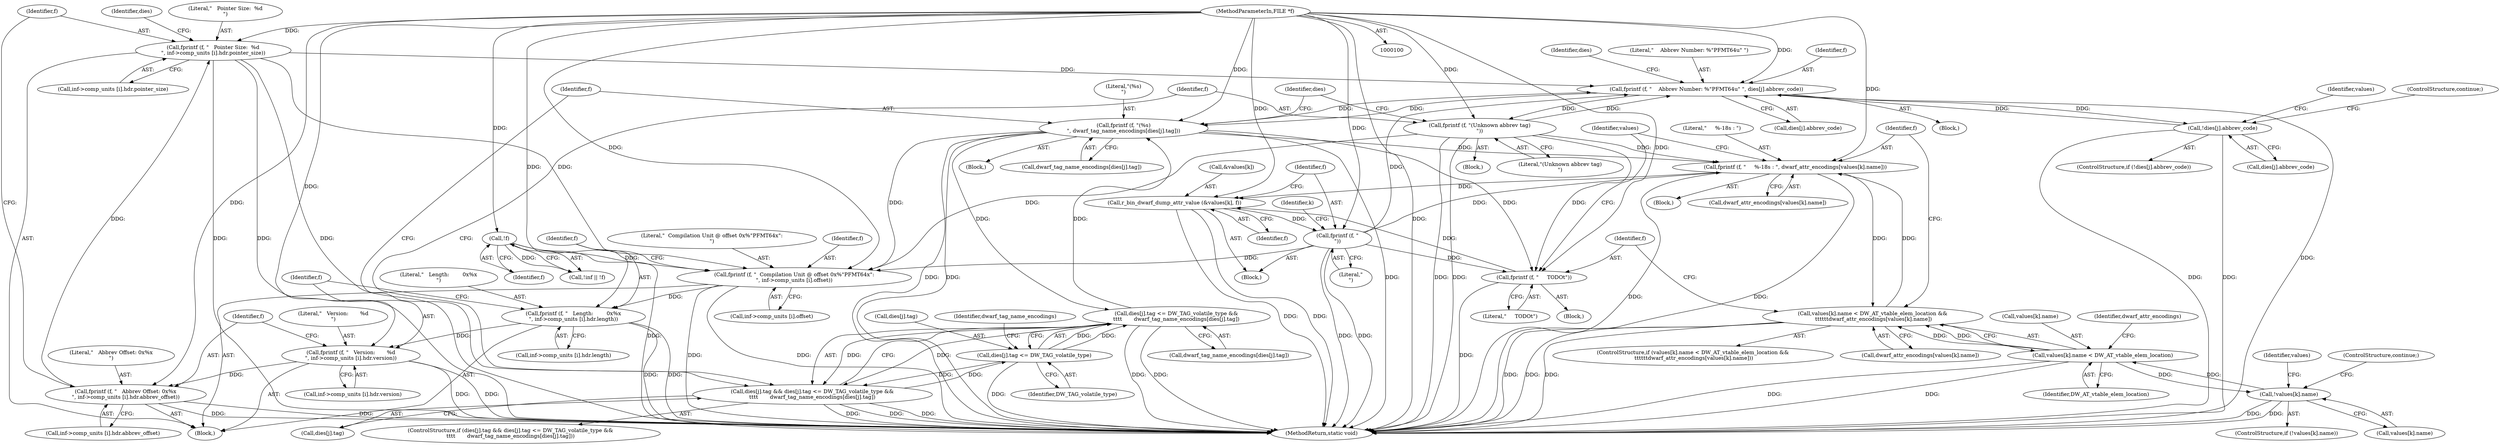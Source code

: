 digraph "0_radare2_2ca9ab45891b6ae8e32b6c28c81eebca059cbe5d@API" {
"1000175" [label="(Call,fprintf (f, \"   Pointer Size:  %d\n\", inf->comp_units [i].hdr.pointer_size))"];
"1000163" [label="(Call,fprintf (f, \"   Abbrev Offset: 0x%x\n\", inf->comp_units [i].hdr.abbrev_offset))"];
"1000151" [label="(Call,fprintf (f, \"   Version:       %d\n\", inf->comp_units [i].hdr.version))"];
"1000139" [label="(Call,fprintf (f, \"   Length:        0x%x\n\", inf->comp_units [i].hdr.length))"];
"1000129" [label="(Call,fprintf (f, \"  Compilation Unit @ offset 0x%\"PFMT64x\":\n\", inf->comp_units [i].offset))"];
"1000335" [label="(Call,fprintf (f, \"\n\"))"];
"1000329" [label="(Call,r_bin_dwarf_dump_attr_value (&values[k], f))"];
"1000314" [label="(Call,fprintf (f, \"     %-18s : \", dwarf_attr_encodings[values[k].name]))"];
"1000243" [label="(Call,fprintf (f, \"(%s)\n\", dwarf_tag_name_encodings[dies[j].tag]))"];
"1000212" [label="(Call,fprintf (f, \"    Abbrev Number: %\"PFMT64u\" \", dies[j].abbrev_code))"];
"1000175" [label="(Call,fprintf (f, \"   Pointer Size:  %d\n\", inf->comp_units [i].hdr.pointer_size))"];
"1000101" [label="(MethodParameterIn,FILE *f)"];
"1000255" [label="(Call,fprintf (f, \"(Unknown abbrev tag)\n\"))"];
"1000259" [label="(Call,!dies[j].abbrev_code)"];
"1000227" [label="(Call,dies[j].tag <= DW_TAG_volatile_type &&\n\t\t\t\t       dwarf_tag_name_encodings[dies[j].tag])"];
"1000228" [label="(Call,dies[j].tag <= DW_TAG_volatile_type)"];
"1000221" [label="(Call,dies[j].tag && dies[j].tag <= DW_TAG_volatile_type &&\n\t\t\t\t       dwarf_tag_name_encodings[dies[j].tag])"];
"1000298" [label="(Call,values[k].name < DW_AT_vtable_elem_location &&\n \t\t\t\t\t\tdwarf_attr_encodings[values[k].name])"];
"1000299" [label="(Call,values[k].name < DW_AT_vtable_elem_location)"];
"1000289" [label="(Call,!values[k].name)"];
"1000326" [label="(Call,fprintf (f, \"     TODO\t\"))"];
"1000113" [label="(Call,!f)"];
"1000227" [label="(Call,dies[j].tag <= DW_TAG_volatile_type &&\n\t\t\t\t       dwarf_tag_name_encodings[dies[j].tag])"];
"1000307" [label="(Identifier,dwarf_attr_encodings)"];
"1000141" [label="(Literal,\"   Length:        0x%x\n\")"];
"1000129" [label="(Call,fprintf (f, \"  Compilation Unit @ offset 0x%\"PFMT64x\":\n\", inf->comp_units [i].offset))"];
"1000287" [label="(Block,)"];
"1000330" [label="(Call,&values[k])"];
"1000165" [label="(Literal,\"   Abbrev Offset: 0x%x\n\")"];
"1000327" [label="(Identifier,f)"];
"1000152" [label="(Identifier,f)"];
"1000254" [label="(Block,)"];
"1000302" [label="(Identifier,values)"];
"1000243" [label="(Call,fprintf (f, \"(%s)\n\", dwarf_tag_name_encodings[dies[j].tag]))"];
"1000300" [label="(Call,values[k].name)"];
"1000212" [label="(Call,fprintf (f, \"    Abbrev Number: %\"PFMT64u\" \", dies[j].abbrev_code))"];
"1000296" [label="(ControlStructure,continue;)"];
"1000139" [label="(Call,fprintf (f, \"   Length:        0x%x\n\", inf->comp_units [i].hdr.length))"];
"1000242" [label="(Block,)"];
"1000262" [label="(Identifier,dies)"];
"1000255" [label="(Call,fprintf (f, \"(Unknown abbrev tag)\n\"))"];
"1000335" [label="(Call,fprintf (f, \"\n\"))"];
"1000336" [label="(Identifier,f)"];
"1000260" [label="(Call,dies[j].abbrev_code)"];
"1000297" [label="(ControlStructure,if (values[k].name < DW_AT_vtable_elem_location &&\n \t\t\t\t\t\tdwarf_attr_encodings[values[k].name]))"];
"1000188" [label="(Identifier,dies)"];
"1000221" [label="(Call,dies[j].tag && dies[j].tag <= DW_TAG_volatile_type &&\n\t\t\t\t       dwarf_tag_name_encodings[dies[j].tag])"];
"1000338" [label="(MethodReturn,static void)"];
"1000328" [label="(Literal,\"     TODO\t\")"];
"1000326" [label="(Call,fprintf (f, \"     TODO\t\"))"];
"1000314" [label="(Call,fprintf (f, \"     %-18s : \", dwarf_attr_encodings[values[k].name]))"];
"1000140" [label="(Identifier,f)"];
"1000154" [label="(Call,inf->comp_units [i].hdr.version)"];
"1000215" [label="(Call,dies[j].abbrev_code)"];
"1000244" [label="(Identifier,f)"];
"1000234" [label="(Identifier,DW_TAG_volatile_type)"];
"1000288" [label="(ControlStructure,if (!values[k].name))"];
"1000214" [label="(Literal,\"    Abbrev Number: %\"PFMT64u\" \")"];
"1000176" [label="(Identifier,f)"];
"1000258" [label="(ControlStructure,if (!dies[j].abbrev_code))"];
"1000268" [label="(Identifier,values)"];
"1000213" [label="(Identifier,f)"];
"1000306" [label="(Call,dwarf_attr_encodings[values[k].name])"];
"1000224" [label="(Identifier,dies)"];
"1000175" [label="(Call,fprintf (f, \"   Pointer Size:  %d\n\", inf->comp_units [i].hdr.pointer_size))"];
"1000178" [label="(Call,inf->comp_units [i].hdr.pointer_size)"];
"1000266" [label="(ControlStructure,continue;)"];
"1000228" [label="(Call,dies[j].tag <= DW_TAG_volatile_type)"];
"1000286" [label="(Identifier,k)"];
"1000166" [label="(Call,inf->comp_units [i].hdr.abbrev_offset)"];
"1000337" [label="(Literal,\"\n\")"];
"1000128" [label="(Block,)"];
"1000222" [label="(Call,dies[j].tag)"];
"1000299" [label="(Call,values[k].name < DW_AT_vtable_elem_location)"];
"1000113" [label="(Call,!f)"];
"1000259" [label="(Call,!dies[j].abbrev_code)"];
"1000315" [label="(Identifier,f)"];
"1000236" [label="(Identifier,dwarf_tag_name_encodings)"];
"1000235" [label="(Call,dwarf_tag_name_encodings[dies[j].tag])"];
"1000290" [label="(Call,values[k].name)"];
"1000334" [label="(Identifier,f)"];
"1000316" [label="(Literal,\"     %-18s : \")"];
"1000305" [label="(Identifier,DW_AT_vtable_elem_location)"];
"1000289" [label="(Call,!values[k].name)"];
"1000151" [label="(Call,fprintf (f, \"   Version:       %d\n\", inf->comp_units [i].hdr.version))"];
"1000153" [label="(Literal,\"   Version:       %d\n\")"];
"1000164" [label="(Identifier,f)"];
"1000229" [label="(Call,dies[j].tag)"];
"1000332" [label="(Identifier,values)"];
"1000177" [label="(Literal,\"   Pointer Size:  %d\n\")"];
"1000257" [label="(Literal,\"(Unknown abbrev tag)\n\")"];
"1000245" [label="(Literal,\"(%s)\n\")"];
"1000131" [label="(Literal,\"  Compilation Unit @ offset 0x%\"PFMT64x\":\n\")"];
"1000132" [label="(Call,inf->comp_units [i].offset)"];
"1000298" [label="(Call,values[k].name < DW_AT_vtable_elem_location &&\n \t\t\t\t\t\tdwarf_attr_encodings[values[k].name])"];
"1000256" [label="(Identifier,f)"];
"1000246" [label="(Call,dwarf_tag_name_encodings[dies[j].tag])"];
"1000142" [label="(Call,inf->comp_units [i].hdr.length)"];
"1000325" [label="(Block,)"];
"1000130" [label="(Identifier,f)"];
"1000211" [label="(Block,)"];
"1000317" [label="(Call,dwarf_attr_encodings[values[k].name])"];
"1000329" [label="(Call,r_bin_dwarf_dump_attr_value (&values[k], f))"];
"1000101" [label="(MethodParameterIn,FILE *f)"];
"1000114" [label="(Identifier,f)"];
"1000163" [label="(Call,fprintf (f, \"   Abbrev Offset: 0x%x\n\", inf->comp_units [i].hdr.abbrev_offset))"];
"1000313" [label="(Block,)"];
"1000220" [label="(ControlStructure,if (dies[j].tag && dies[j].tag <= DW_TAG_volatile_type &&\n\t\t\t\t       dwarf_tag_name_encodings[dies[j].tag]))"];
"1000110" [label="(Call,!inf || !f)"];
"1000175" -> "1000128"  [label="AST: "];
"1000175" -> "1000178"  [label="CFG: "];
"1000176" -> "1000175"  [label="AST: "];
"1000177" -> "1000175"  [label="AST: "];
"1000178" -> "1000175"  [label="AST: "];
"1000188" -> "1000175"  [label="CFG: "];
"1000175" -> "1000338"  [label="DDG: "];
"1000175" -> "1000338"  [label="DDG: "];
"1000175" -> "1000338"  [label="DDG: "];
"1000175" -> "1000129"  [label="DDG: "];
"1000163" -> "1000175"  [label="DDG: "];
"1000101" -> "1000175"  [label="DDG: "];
"1000175" -> "1000212"  [label="DDG: "];
"1000163" -> "1000128"  [label="AST: "];
"1000163" -> "1000166"  [label="CFG: "];
"1000164" -> "1000163"  [label="AST: "];
"1000165" -> "1000163"  [label="AST: "];
"1000166" -> "1000163"  [label="AST: "];
"1000176" -> "1000163"  [label="CFG: "];
"1000163" -> "1000338"  [label="DDG: "];
"1000163" -> "1000338"  [label="DDG: "];
"1000151" -> "1000163"  [label="DDG: "];
"1000101" -> "1000163"  [label="DDG: "];
"1000151" -> "1000128"  [label="AST: "];
"1000151" -> "1000154"  [label="CFG: "];
"1000152" -> "1000151"  [label="AST: "];
"1000153" -> "1000151"  [label="AST: "];
"1000154" -> "1000151"  [label="AST: "];
"1000164" -> "1000151"  [label="CFG: "];
"1000151" -> "1000338"  [label="DDG: "];
"1000151" -> "1000338"  [label="DDG: "];
"1000139" -> "1000151"  [label="DDG: "];
"1000101" -> "1000151"  [label="DDG: "];
"1000139" -> "1000128"  [label="AST: "];
"1000139" -> "1000142"  [label="CFG: "];
"1000140" -> "1000139"  [label="AST: "];
"1000141" -> "1000139"  [label="AST: "];
"1000142" -> "1000139"  [label="AST: "];
"1000152" -> "1000139"  [label="CFG: "];
"1000139" -> "1000338"  [label="DDG: "];
"1000139" -> "1000338"  [label="DDG: "];
"1000129" -> "1000139"  [label="DDG: "];
"1000101" -> "1000139"  [label="DDG: "];
"1000129" -> "1000128"  [label="AST: "];
"1000129" -> "1000132"  [label="CFG: "];
"1000130" -> "1000129"  [label="AST: "];
"1000131" -> "1000129"  [label="AST: "];
"1000132" -> "1000129"  [label="AST: "];
"1000140" -> "1000129"  [label="CFG: "];
"1000129" -> "1000338"  [label="DDG: "];
"1000129" -> "1000338"  [label="DDG: "];
"1000335" -> "1000129"  [label="DDG: "];
"1000113" -> "1000129"  [label="DDG: "];
"1000243" -> "1000129"  [label="DDG: "];
"1000255" -> "1000129"  [label="DDG: "];
"1000101" -> "1000129"  [label="DDG: "];
"1000335" -> "1000287"  [label="AST: "];
"1000335" -> "1000337"  [label="CFG: "];
"1000336" -> "1000335"  [label="AST: "];
"1000337" -> "1000335"  [label="AST: "];
"1000286" -> "1000335"  [label="CFG: "];
"1000335" -> "1000338"  [label="DDG: "];
"1000335" -> "1000338"  [label="DDG: "];
"1000335" -> "1000212"  [label="DDG: "];
"1000335" -> "1000314"  [label="DDG: "];
"1000335" -> "1000326"  [label="DDG: "];
"1000329" -> "1000335"  [label="DDG: "];
"1000101" -> "1000335"  [label="DDG: "];
"1000329" -> "1000287"  [label="AST: "];
"1000329" -> "1000334"  [label="CFG: "];
"1000330" -> "1000329"  [label="AST: "];
"1000334" -> "1000329"  [label="AST: "];
"1000336" -> "1000329"  [label="CFG: "];
"1000329" -> "1000338"  [label="DDG: "];
"1000329" -> "1000338"  [label="DDG: "];
"1000314" -> "1000329"  [label="DDG: "];
"1000326" -> "1000329"  [label="DDG: "];
"1000101" -> "1000329"  [label="DDG: "];
"1000314" -> "1000313"  [label="AST: "];
"1000314" -> "1000317"  [label="CFG: "];
"1000315" -> "1000314"  [label="AST: "];
"1000316" -> "1000314"  [label="AST: "];
"1000317" -> "1000314"  [label="AST: "];
"1000332" -> "1000314"  [label="CFG: "];
"1000314" -> "1000338"  [label="DDG: "];
"1000314" -> "1000338"  [label="DDG: "];
"1000314" -> "1000298"  [label="DDG: "];
"1000243" -> "1000314"  [label="DDG: "];
"1000255" -> "1000314"  [label="DDG: "];
"1000101" -> "1000314"  [label="DDG: "];
"1000298" -> "1000314"  [label="DDG: "];
"1000243" -> "1000242"  [label="AST: "];
"1000243" -> "1000246"  [label="CFG: "];
"1000244" -> "1000243"  [label="AST: "];
"1000245" -> "1000243"  [label="AST: "];
"1000246" -> "1000243"  [label="AST: "];
"1000262" -> "1000243"  [label="CFG: "];
"1000243" -> "1000338"  [label="DDG: "];
"1000243" -> "1000338"  [label="DDG: "];
"1000243" -> "1000338"  [label="DDG: "];
"1000243" -> "1000212"  [label="DDG: "];
"1000243" -> "1000227"  [label="DDG: "];
"1000212" -> "1000243"  [label="DDG: "];
"1000101" -> "1000243"  [label="DDG: "];
"1000227" -> "1000243"  [label="DDG: "];
"1000243" -> "1000326"  [label="DDG: "];
"1000212" -> "1000211"  [label="AST: "];
"1000212" -> "1000215"  [label="CFG: "];
"1000213" -> "1000212"  [label="AST: "];
"1000214" -> "1000212"  [label="AST: "];
"1000215" -> "1000212"  [label="AST: "];
"1000224" -> "1000212"  [label="CFG: "];
"1000212" -> "1000338"  [label="DDG: "];
"1000255" -> "1000212"  [label="DDG: "];
"1000101" -> "1000212"  [label="DDG: "];
"1000259" -> "1000212"  [label="DDG: "];
"1000212" -> "1000255"  [label="DDG: "];
"1000212" -> "1000259"  [label="DDG: "];
"1000101" -> "1000100"  [label="AST: "];
"1000101" -> "1000338"  [label="DDG: "];
"1000101" -> "1000113"  [label="DDG: "];
"1000101" -> "1000255"  [label="DDG: "];
"1000101" -> "1000326"  [label="DDG: "];
"1000255" -> "1000254"  [label="AST: "];
"1000255" -> "1000257"  [label="CFG: "];
"1000256" -> "1000255"  [label="AST: "];
"1000257" -> "1000255"  [label="AST: "];
"1000262" -> "1000255"  [label="CFG: "];
"1000255" -> "1000338"  [label="DDG: "];
"1000255" -> "1000338"  [label="DDG: "];
"1000255" -> "1000326"  [label="DDG: "];
"1000259" -> "1000258"  [label="AST: "];
"1000259" -> "1000260"  [label="CFG: "];
"1000260" -> "1000259"  [label="AST: "];
"1000266" -> "1000259"  [label="CFG: "];
"1000268" -> "1000259"  [label="CFG: "];
"1000259" -> "1000338"  [label="DDG: "];
"1000259" -> "1000338"  [label="DDG: "];
"1000227" -> "1000221"  [label="AST: "];
"1000227" -> "1000228"  [label="CFG: "];
"1000227" -> "1000235"  [label="CFG: "];
"1000228" -> "1000227"  [label="AST: "];
"1000235" -> "1000227"  [label="AST: "];
"1000221" -> "1000227"  [label="CFG: "];
"1000227" -> "1000338"  [label="DDG: "];
"1000227" -> "1000338"  [label="DDG: "];
"1000227" -> "1000221"  [label="DDG: "];
"1000227" -> "1000221"  [label="DDG: "];
"1000228" -> "1000227"  [label="DDG: "];
"1000228" -> "1000227"  [label="DDG: "];
"1000228" -> "1000234"  [label="CFG: "];
"1000229" -> "1000228"  [label="AST: "];
"1000234" -> "1000228"  [label="AST: "];
"1000236" -> "1000228"  [label="CFG: "];
"1000228" -> "1000338"  [label="DDG: "];
"1000228" -> "1000221"  [label="DDG: "];
"1000221" -> "1000228"  [label="DDG: "];
"1000221" -> "1000220"  [label="AST: "];
"1000221" -> "1000222"  [label="CFG: "];
"1000222" -> "1000221"  [label="AST: "];
"1000244" -> "1000221"  [label="CFG: "];
"1000256" -> "1000221"  [label="CFG: "];
"1000221" -> "1000338"  [label="DDG: "];
"1000221" -> "1000338"  [label="DDG: "];
"1000221" -> "1000338"  [label="DDG: "];
"1000298" -> "1000297"  [label="AST: "];
"1000298" -> "1000299"  [label="CFG: "];
"1000298" -> "1000306"  [label="CFG: "];
"1000299" -> "1000298"  [label="AST: "];
"1000306" -> "1000298"  [label="AST: "];
"1000315" -> "1000298"  [label="CFG: "];
"1000327" -> "1000298"  [label="CFG: "];
"1000298" -> "1000338"  [label="DDG: "];
"1000298" -> "1000338"  [label="DDG: "];
"1000298" -> "1000338"  [label="DDG: "];
"1000299" -> "1000298"  [label="DDG: "];
"1000299" -> "1000298"  [label="DDG: "];
"1000299" -> "1000305"  [label="CFG: "];
"1000300" -> "1000299"  [label="AST: "];
"1000305" -> "1000299"  [label="AST: "];
"1000307" -> "1000299"  [label="CFG: "];
"1000299" -> "1000338"  [label="DDG: "];
"1000299" -> "1000338"  [label="DDG: "];
"1000299" -> "1000289"  [label="DDG: "];
"1000289" -> "1000299"  [label="DDG: "];
"1000289" -> "1000288"  [label="AST: "];
"1000289" -> "1000290"  [label="CFG: "];
"1000290" -> "1000289"  [label="AST: "];
"1000296" -> "1000289"  [label="CFG: "];
"1000302" -> "1000289"  [label="CFG: "];
"1000289" -> "1000338"  [label="DDG: "];
"1000289" -> "1000338"  [label="DDG: "];
"1000326" -> "1000325"  [label="AST: "];
"1000326" -> "1000328"  [label="CFG: "];
"1000327" -> "1000326"  [label="AST: "];
"1000328" -> "1000326"  [label="AST: "];
"1000332" -> "1000326"  [label="CFG: "];
"1000326" -> "1000338"  [label="DDG: "];
"1000113" -> "1000110"  [label="AST: "];
"1000113" -> "1000114"  [label="CFG: "];
"1000114" -> "1000113"  [label="AST: "];
"1000110" -> "1000113"  [label="CFG: "];
"1000113" -> "1000338"  [label="DDG: "];
"1000113" -> "1000110"  [label="DDG: "];
}
